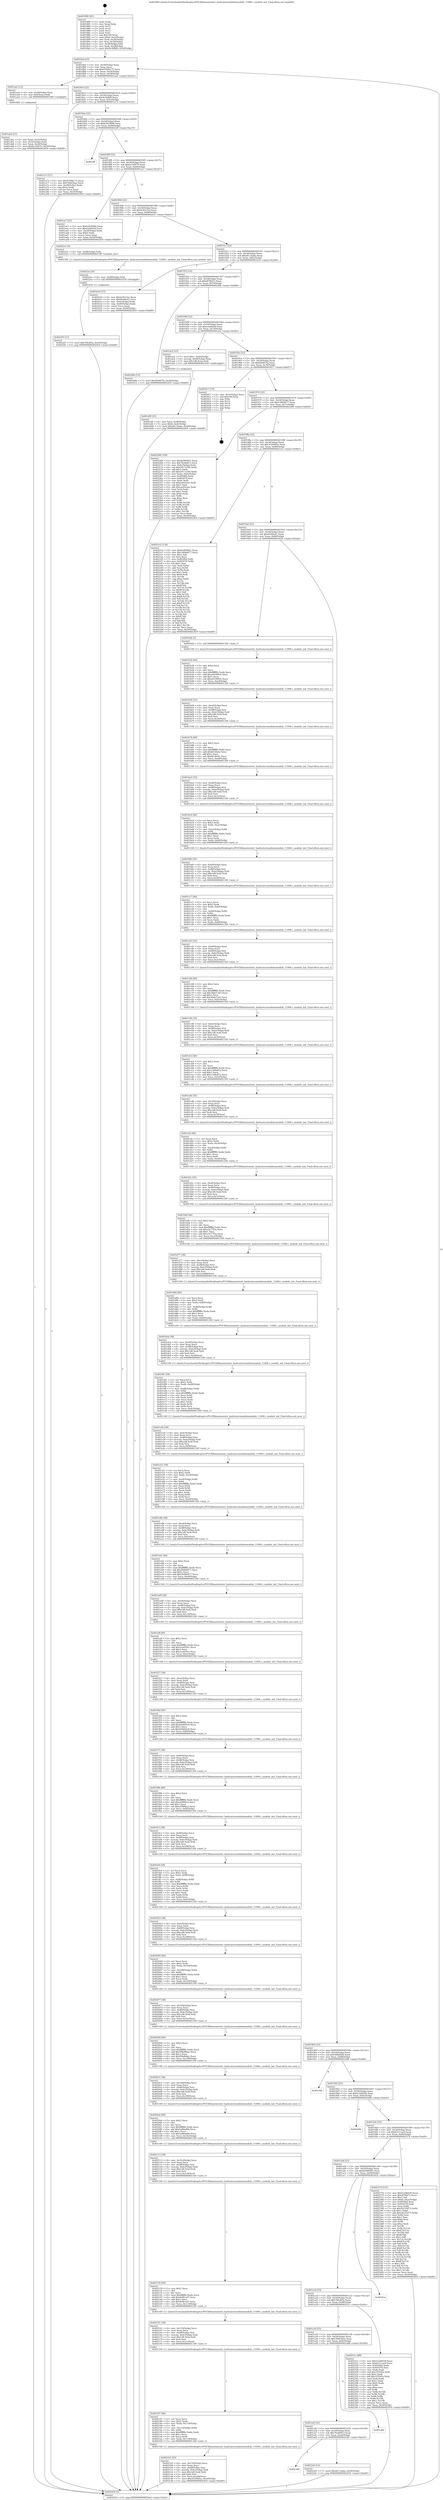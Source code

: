 digraph "0x401880" {
  label = "0x401880 (/mnt/c/Users/mathe/Desktop/tcc/POCII/binaries/extr_hashcatsrcmodulesmodule_11000.c_module_init_Final-ollvm.out::main(0))"
  labelloc = "t"
  node[shape=record]

  Entry [label="",width=0.3,height=0.3,shape=circle,fillcolor=black,style=filled]
  "0x4018ad" [label="{
     0x4018ad [23]\l
     | [instrs]\l
     &nbsp;&nbsp;0x4018ad \<+3\>: mov -0x50(%rbp),%eax\l
     &nbsp;&nbsp;0x4018b0 \<+2\>: mov %eax,%ecx\l
     &nbsp;&nbsp;0x4018b2 \<+6\>: sub $0x9769b175,%ecx\l
     &nbsp;&nbsp;0x4018b8 \<+3\>: mov %eax,-0x54(%rbp)\l
     &nbsp;&nbsp;0x4018bb \<+3\>: mov %ecx,-0x58(%rbp)\l
     &nbsp;&nbsp;0x4018be \<+6\>: je 0000000000401aa5 \<main+0x225\>\l
  }"]
  "0x401aa5" [label="{
     0x401aa5 [13]\l
     | [instrs]\l
     &nbsp;&nbsp;0x401aa5 \<+4\>: mov -0x38(%rbp),%rax\l
     &nbsp;&nbsp;0x401aa9 \<+4\>: mov 0x8(%rax),%rdi\l
     &nbsp;&nbsp;0x401aad \<+5\>: call 0000000000401060 \<atoi@plt\>\l
     | [calls]\l
     &nbsp;&nbsp;0x401060 \{1\} (unknown)\l
  }"]
  "0x4018c4" [label="{
     0x4018c4 [22]\l
     | [instrs]\l
     &nbsp;&nbsp;0x4018c4 \<+5\>: jmp 00000000004018c9 \<main+0x49\>\l
     &nbsp;&nbsp;0x4018c9 \<+3\>: mov -0x54(%rbp),%eax\l
     &nbsp;&nbsp;0x4018cc \<+5\>: sub $0x9e3bffd9,%eax\l
     &nbsp;&nbsp;0x4018d1 \<+3\>: mov %eax,-0x5c(%rbp)\l
     &nbsp;&nbsp;0x4018d4 \<+6\>: je 0000000000401a72 \<main+0x1f2\>\l
  }"]
  Exit [label="",width=0.3,height=0.3,shape=circle,fillcolor=black,style=filled,peripheries=2]
  "0x401a72" [label="{
     0x401a72 [27]\l
     | [instrs]\l
     &nbsp;&nbsp;0x401a72 \<+5\>: mov $0x9769b175,%eax\l
     &nbsp;&nbsp;0x401a77 \<+5\>: mov $0x78445bae,%ecx\l
     &nbsp;&nbsp;0x401a7c \<+3\>: mov -0x28(%rbp),%edx\l
     &nbsp;&nbsp;0x401a7f \<+3\>: cmp $0x2,%edx\l
     &nbsp;&nbsp;0x401a82 \<+3\>: cmovne %ecx,%eax\l
     &nbsp;&nbsp;0x401a85 \<+3\>: mov %eax,-0x50(%rbp)\l
     &nbsp;&nbsp;0x401a88 \<+5\>: jmp 0000000000402459 \<main+0xbd9\>\l
  }"]
  "0x4018da" [label="{
     0x4018da [22]\l
     | [instrs]\l
     &nbsp;&nbsp;0x4018da \<+5\>: jmp 00000000004018df \<main+0x5f\>\l
     &nbsp;&nbsp;0x4018df \<+3\>: mov -0x54(%rbp),%eax\l
     &nbsp;&nbsp;0x4018e2 \<+5\>: sub $0xb3b5f094,%eax\l
     &nbsp;&nbsp;0x4018e7 \<+3\>: mov %eax,-0x60(%rbp)\l
     &nbsp;&nbsp;0x4018ea \<+6\>: je 00000000004022ff \<main+0xa7f\>\l
  }"]
  "0x402459" [label="{
     0x402459 [5]\l
     | [instrs]\l
     &nbsp;&nbsp;0x402459 \<+5\>: jmp 00000000004018ad \<main+0x2d\>\l
  }"]
  "0x401880" [label="{
     0x401880 [45]\l
     | [instrs]\l
     &nbsp;&nbsp;0x401880 \<+1\>: push %rbp\l
     &nbsp;&nbsp;0x401881 \<+3\>: mov %rsp,%rbp\l
     &nbsp;&nbsp;0x401884 \<+2\>: push %r15\l
     &nbsp;&nbsp;0x401886 \<+2\>: push %r14\l
     &nbsp;&nbsp;0x401888 \<+2\>: push %r12\l
     &nbsp;&nbsp;0x40188a \<+1\>: push %rbx\l
     &nbsp;&nbsp;0x40188b \<+7\>: sub $0x100,%rsp\l
     &nbsp;&nbsp;0x401892 \<+7\>: movl $0x0,-0x2c(%rbp)\l
     &nbsp;&nbsp;0x401899 \<+3\>: mov %edi,-0x30(%rbp)\l
     &nbsp;&nbsp;0x40189c \<+4\>: mov %rsi,-0x38(%rbp)\l
     &nbsp;&nbsp;0x4018a0 \<+3\>: mov -0x30(%rbp),%edi\l
     &nbsp;&nbsp;0x4018a3 \<+3\>: mov %edi,-0x28(%rbp)\l
     &nbsp;&nbsp;0x4018a6 \<+7\>: movl $0x9e3bffd9,-0x50(%rbp)\l
  }"]
  "0x401ab2" [label="{
     0x401ab2 [21]\l
     | [instrs]\l
     &nbsp;&nbsp;0x401ab2 \<+3\>: mov %eax,-0x3c(%rbp)\l
     &nbsp;&nbsp;0x401ab5 \<+3\>: mov -0x3c(%rbp),%eax\l
     &nbsp;&nbsp;0x401ab8 \<+3\>: mov %eax,-0x24(%rbp)\l
     &nbsp;&nbsp;0x401abb \<+7\>: movl $0xbc16f479,-0x50(%rbp)\l
     &nbsp;&nbsp;0x401ac2 \<+5\>: jmp 0000000000402459 \<main+0xbd9\>\l
  }"]
  "0x4022f3" [label="{
     0x4022f3 [12]\l
     | [instrs]\l
     &nbsp;&nbsp;0x4022f3 \<+7\>: movl $0x70fcdf3a,-0x50(%rbp)\l
     &nbsp;&nbsp;0x4022fa \<+5\>: jmp 0000000000402459 \<main+0xbd9\>\l
  }"]
  "0x4022ff" [label="{
     0x4022ff\l
  }", style=dashed]
  "0x4018f0" [label="{
     0x4018f0 [22]\l
     | [instrs]\l
     &nbsp;&nbsp;0x4018f0 \<+5\>: jmp 00000000004018f5 \<main+0x75\>\l
     &nbsp;&nbsp;0x4018f5 \<+3\>: mov -0x54(%rbp),%eax\l
     &nbsp;&nbsp;0x4018f8 \<+5\>: sub $0xbc16f479,%eax\l
     &nbsp;&nbsp;0x4018fd \<+3\>: mov %eax,-0x64(%rbp)\l
     &nbsp;&nbsp;0x401900 \<+6\>: je 0000000000401ac7 \<main+0x247\>\l
  }"]
  "0x4022ea" [label="{
     0x4022ea [9]\l
     | [instrs]\l
     &nbsp;&nbsp;0x4022ea \<+4\>: mov -0x48(%rbp),%rdi\l
     &nbsp;&nbsp;0x4022ee \<+5\>: call 0000000000401030 \<free@plt\>\l
     | [calls]\l
     &nbsp;&nbsp;0x401030 \{1\} (unknown)\l
  }"]
  "0x401ac7" [label="{
     0x401ac7 [27]\l
     | [instrs]\l
     &nbsp;&nbsp;0x401ac7 \<+5\>: mov $0xb3b5f094,%eax\l
     &nbsp;&nbsp;0x401acc \<+5\>: mov $0xe2abfd3d,%ecx\l
     &nbsp;&nbsp;0x401ad1 \<+3\>: mov -0x24(%rbp),%edx\l
     &nbsp;&nbsp;0x401ad4 \<+3\>: cmp $0x0,%edx\l
     &nbsp;&nbsp;0x401ad7 \<+3\>: cmove %ecx,%eax\l
     &nbsp;&nbsp;0x401ada \<+3\>: mov %eax,-0x50(%rbp)\l
     &nbsp;&nbsp;0x401add \<+5\>: jmp 0000000000402459 \<main+0xbd9\>\l
  }"]
  "0x401906" [label="{
     0x401906 [22]\l
     | [instrs]\l
     &nbsp;&nbsp;0x401906 \<+5\>: jmp 000000000040190b \<main+0x8b\>\l
     &nbsp;&nbsp;0x40190b \<+3\>: mov -0x54(%rbp),%eax\l
     &nbsp;&nbsp;0x40190e \<+5\>: sub $0xbc95c3ce,%eax\l
     &nbsp;&nbsp;0x401913 \<+3\>: mov %eax,-0x68(%rbp)\l
     &nbsp;&nbsp;0x401916 \<+6\>: je 00000000004022e1 \<main+0xa61\>\l
  }"]
  "0x401a68" [label="{
     0x401a68\l
  }", style=dashed]
  "0x4022e1" [label="{
     0x4022e1 [9]\l
     | [instrs]\l
     &nbsp;&nbsp;0x4022e1 \<+4\>: mov -0x48(%rbp),%rdi\l
     &nbsp;&nbsp;0x4022e5 \<+5\>: call 00000000004013f0 \<module_init\>\l
     | [calls]\l
     &nbsp;&nbsp;0x4013f0 \{1\} (/mnt/c/Users/mathe/Desktop/tcc/POCII/binaries/extr_hashcatsrcmodulesmodule_11000.c_module_init_Final-ollvm.out::module_init)\l
  }"]
  "0x40191c" [label="{
     0x40191c [22]\l
     | [instrs]\l
     &nbsp;&nbsp;0x40191c \<+5\>: jmp 0000000000401921 \<main+0xa1\>\l
     &nbsp;&nbsp;0x401921 \<+3\>: mov -0x54(%rbp),%eax\l
     &nbsp;&nbsp;0x401924 \<+5\>: sub $0xd411ba6a,%eax\l
     &nbsp;&nbsp;0x401929 \<+3\>: mov %eax,-0x6c(%rbp)\l
     &nbsp;&nbsp;0x40192c \<+6\>: je 0000000000401b10 \<main+0x290\>\l
  }"]
  "0x4022d5" [label="{
     0x4022d5 [12]\l
     | [instrs]\l
     &nbsp;&nbsp;0x4022d5 \<+7\>: movl $0xd411ba6a,-0x50(%rbp)\l
     &nbsp;&nbsp;0x4022dc \<+5\>: jmp 0000000000402459 \<main+0xbd9\>\l
  }"]
  "0x401b10" [label="{
     0x401b10 [27]\l
     | [instrs]\l
     &nbsp;&nbsp;0x401b10 \<+5\>: mov $0xbc95c3ce,%eax\l
     &nbsp;&nbsp;0x401b15 \<+5\>: mov $0x4fc86e41,%ecx\l
     &nbsp;&nbsp;0x401b1a \<+3\>: mov -0x4c(%rbp),%edx\l
     &nbsp;&nbsp;0x401b1d \<+3\>: cmp -0x40(%rbp),%edx\l
     &nbsp;&nbsp;0x401b20 \<+3\>: cmovl %ecx,%eax\l
     &nbsp;&nbsp;0x401b23 \<+3\>: mov %eax,-0x50(%rbp)\l
     &nbsp;&nbsp;0x401b26 \<+5\>: jmp 0000000000402459 \<main+0xbd9\>\l
  }"]
  "0x401932" [label="{
     0x401932 [22]\l
     | [instrs]\l
     &nbsp;&nbsp;0x401932 \<+5\>: jmp 0000000000401937 \<main+0xb7\>\l
     &nbsp;&nbsp;0x401937 \<+3\>: mov -0x54(%rbp),%eax\l
     &nbsp;&nbsp;0x40193a \<+5\>: sub $0xdf7fb47c,%eax\l
     &nbsp;&nbsp;0x40193f \<+3\>: mov %eax,-0x70(%rbp)\l
     &nbsp;&nbsp;0x401942 \<+6\>: je 000000000040240b \<main+0xb8b\>\l
  }"]
  "0x401a4f" [label="{
     0x401a4f [25]\l
     | [instrs]\l
     &nbsp;&nbsp;0x401a4f \<+5\>: jmp 0000000000401a54 \<main+0x1d4\>\l
     &nbsp;&nbsp;0x401a54 \<+3\>: mov -0x54(%rbp),%eax\l
     &nbsp;&nbsp;0x401a57 \<+5\>: sub $0x7bcbb813,%eax\l
     &nbsp;&nbsp;0x401a5c \<+6\>: mov %eax,-0xa0(%rbp)\l
     &nbsp;&nbsp;0x401a62 \<+6\>: je 00000000004022d5 \<main+0xa55\>\l
  }"]
  "0x40240b" [label="{
     0x40240b [12]\l
     | [instrs]\l
     &nbsp;&nbsp;0x40240b \<+7\>: movl $0xf2b967fa,-0x50(%rbp)\l
     &nbsp;&nbsp;0x402412 \<+5\>: jmp 0000000000402459 \<main+0xbd9\>\l
  }"]
  "0x401948" [label="{
     0x401948 [22]\l
     | [instrs]\l
     &nbsp;&nbsp;0x401948 \<+5\>: jmp 000000000040194d \<main+0xcd\>\l
     &nbsp;&nbsp;0x40194d \<+3\>: mov -0x54(%rbp),%eax\l
     &nbsp;&nbsp;0x401950 \<+5\>: sub $0xe2abfd3d,%eax\l
     &nbsp;&nbsp;0x401955 \<+3\>: mov %eax,-0x74(%rbp)\l
     &nbsp;&nbsp;0x401958 \<+6\>: je 0000000000401ae2 \<main+0x262\>\l
  }"]
  "0x401a8d" [label="{
     0x401a8d\l
  }", style=dashed]
  "0x401ae2" [label="{
     0x401ae2 [23]\l
     | [instrs]\l
     &nbsp;&nbsp;0x401ae2 \<+7\>: movl $0x1,-0x40(%rbp)\l
     &nbsp;&nbsp;0x401ae9 \<+4\>: movslq -0x40(%rbp),%rax\l
     &nbsp;&nbsp;0x401aed \<+7\>: imul $0x1d8,%rax,%rdi\l
     &nbsp;&nbsp;0x401af4 \<+5\>: call 0000000000401050 \<malloc@plt\>\l
     | [calls]\l
     &nbsp;&nbsp;0x401050 \{1\} (unknown)\l
  }"]
  "0x40195e" [label="{
     0x40195e [22]\l
     | [instrs]\l
     &nbsp;&nbsp;0x40195e \<+5\>: jmp 0000000000401963 \<main+0xe3\>\l
     &nbsp;&nbsp;0x401963 \<+3\>: mov -0x54(%rbp),%eax\l
     &nbsp;&nbsp;0x401966 \<+5\>: sub $0xf2b967fa,%eax\l
     &nbsp;&nbsp;0x40196b \<+3\>: mov %eax,-0x78(%rbp)\l
     &nbsp;&nbsp;0x40196e \<+6\>: je 0000000000402417 \<main+0xb97\>\l
  }"]
  "0x401af9" [label="{
     0x401af9 [23]\l
     | [instrs]\l
     &nbsp;&nbsp;0x401af9 \<+4\>: mov %rax,-0x48(%rbp)\l
     &nbsp;&nbsp;0x401afd \<+7\>: movl $0x0,-0x4c(%rbp)\l
     &nbsp;&nbsp;0x401b04 \<+7\>: movl $0xd411ba6a,-0x50(%rbp)\l
     &nbsp;&nbsp;0x401b0b \<+5\>: jmp 0000000000402459 \<main+0xbd9\>\l
  }"]
  "0x401a36" [label="{
     0x401a36 [25]\l
     | [instrs]\l
     &nbsp;&nbsp;0x401a36 \<+5\>: jmp 0000000000401a3b \<main+0x1bb\>\l
     &nbsp;&nbsp;0x401a3b \<+3\>: mov -0x54(%rbp),%eax\l
     &nbsp;&nbsp;0x401a3e \<+5\>: sub $0x78445bae,%eax\l
     &nbsp;&nbsp;0x401a43 \<+6\>: mov %eax,-0x9c(%rbp)\l
     &nbsp;&nbsp;0x401a49 \<+6\>: je 0000000000401a8d \<main+0x20d\>\l
  }"]
  "0x402417" [label="{
     0x402417 [19]\l
     | [instrs]\l
     &nbsp;&nbsp;0x402417 \<+3\>: mov -0x2c(%rbp),%eax\l
     &nbsp;&nbsp;0x40241a \<+7\>: add $0x100,%rsp\l
     &nbsp;&nbsp;0x402421 \<+1\>: pop %rbx\l
     &nbsp;&nbsp;0x402422 \<+2\>: pop %r12\l
     &nbsp;&nbsp;0x402424 \<+2\>: pop %r14\l
     &nbsp;&nbsp;0x402426 \<+2\>: pop %r15\l
     &nbsp;&nbsp;0x402428 \<+1\>: pop %rbp\l
     &nbsp;&nbsp;0x402429 \<+1\>: ret\l
  }"]
  "0x401974" [label="{
     0x401974 [22]\l
     | [instrs]\l
     &nbsp;&nbsp;0x401974 \<+5\>: jmp 0000000000401979 \<main+0xf9\>\l
     &nbsp;&nbsp;0x401979 \<+3\>: mov -0x54(%rbp),%eax\l
     &nbsp;&nbsp;0x40197c \<+5\>: sub $0x140b4677,%eax\l
     &nbsp;&nbsp;0x401981 \<+3\>: mov %eax,-0x7c(%rbp)\l
     &nbsp;&nbsp;0x401984 \<+6\>: je 0000000000402268 \<main+0x9e8\>\l
  }"]
  "0x40231c" [label="{
     0x40231c [88]\l
     | [instrs]\l
     &nbsp;&nbsp;0x40231c \<+5\>: mov $0x5c2db028,%eax\l
     &nbsp;&nbsp;0x402321 \<+5\>: mov $0x6311cac0,%ecx\l
     &nbsp;&nbsp;0x402326 \<+7\>: mov 0x4050b4,%edx\l
     &nbsp;&nbsp;0x40232d \<+7\>: mov 0x405078,%esi\l
     &nbsp;&nbsp;0x402334 \<+2\>: mov %edx,%edi\l
     &nbsp;&nbsp;0x402336 \<+6\>: sub $0x1f35d5a,%edi\l
     &nbsp;&nbsp;0x40233c \<+3\>: sub $0x1,%edi\l
     &nbsp;&nbsp;0x40233f \<+6\>: add $0x1f35d5a,%edi\l
     &nbsp;&nbsp;0x402345 \<+3\>: imul %edi,%edx\l
     &nbsp;&nbsp;0x402348 \<+3\>: and $0x1,%edx\l
     &nbsp;&nbsp;0x40234b \<+3\>: cmp $0x0,%edx\l
     &nbsp;&nbsp;0x40234e \<+4\>: sete %r8b\l
     &nbsp;&nbsp;0x402352 \<+3\>: cmp $0xa,%esi\l
     &nbsp;&nbsp;0x402355 \<+4\>: setl %r9b\l
     &nbsp;&nbsp;0x402359 \<+3\>: mov %r8b,%r10b\l
     &nbsp;&nbsp;0x40235c \<+3\>: and %r9b,%r10b\l
     &nbsp;&nbsp;0x40235f \<+3\>: xor %r9b,%r8b\l
     &nbsp;&nbsp;0x402362 \<+3\>: or %r8b,%r10b\l
     &nbsp;&nbsp;0x402365 \<+4\>: test $0x1,%r10b\l
     &nbsp;&nbsp;0x402369 \<+3\>: cmovne %ecx,%eax\l
     &nbsp;&nbsp;0x40236c \<+3\>: mov %eax,-0x50(%rbp)\l
     &nbsp;&nbsp;0x40236f \<+5\>: jmp 0000000000402459 \<main+0xbd9\>\l
  }"]
  "0x402268" [label="{
     0x402268 [109]\l
     | [instrs]\l
     &nbsp;&nbsp;0x402268 \<+5\>: mov $0x6e909401,%eax\l
     &nbsp;&nbsp;0x40226d \<+5\>: mov $0x7bcbb813,%ecx\l
     &nbsp;&nbsp;0x402272 \<+3\>: mov -0x4c(%rbp),%edx\l
     &nbsp;&nbsp;0x402275 \<+6\>: sub $0x5917a186,%edx\l
     &nbsp;&nbsp;0x40227b \<+3\>: add $0x1,%edx\l
     &nbsp;&nbsp;0x40227e \<+6\>: add $0x5917a186,%edx\l
     &nbsp;&nbsp;0x402284 \<+3\>: mov %edx,-0x4c(%rbp)\l
     &nbsp;&nbsp;0x402287 \<+7\>: mov 0x4050b4,%edx\l
     &nbsp;&nbsp;0x40228e \<+7\>: mov 0x405078,%esi\l
     &nbsp;&nbsp;0x402295 \<+2\>: mov %edx,%edi\l
     &nbsp;&nbsp;0x402297 \<+6\>: sub $0xaa43e2ee,%edi\l
     &nbsp;&nbsp;0x40229d \<+3\>: sub $0x1,%edi\l
     &nbsp;&nbsp;0x4022a0 \<+6\>: add $0xaa43e2ee,%edi\l
     &nbsp;&nbsp;0x4022a6 \<+3\>: imul %edi,%edx\l
     &nbsp;&nbsp;0x4022a9 \<+3\>: and $0x1,%edx\l
     &nbsp;&nbsp;0x4022ac \<+3\>: cmp $0x0,%edx\l
     &nbsp;&nbsp;0x4022af \<+4\>: sete %r8b\l
     &nbsp;&nbsp;0x4022b3 \<+3\>: cmp $0xa,%esi\l
     &nbsp;&nbsp;0x4022b6 \<+4\>: setl %r9b\l
     &nbsp;&nbsp;0x4022ba \<+3\>: mov %r8b,%r10b\l
     &nbsp;&nbsp;0x4022bd \<+3\>: and %r9b,%r10b\l
     &nbsp;&nbsp;0x4022c0 \<+3\>: xor %r9b,%r8b\l
     &nbsp;&nbsp;0x4022c3 \<+3\>: or %r8b,%r10b\l
     &nbsp;&nbsp;0x4022c6 \<+4\>: test $0x1,%r10b\l
     &nbsp;&nbsp;0x4022ca \<+3\>: cmovne %ecx,%eax\l
     &nbsp;&nbsp;0x4022cd \<+3\>: mov %eax,-0x50(%rbp)\l
     &nbsp;&nbsp;0x4022d0 \<+5\>: jmp 0000000000402459 \<main+0xbd9\>\l
  }"]
  "0x40198a" [label="{
     0x40198a [22]\l
     | [instrs]\l
     &nbsp;&nbsp;0x40198a \<+5\>: jmp 000000000040198f \<main+0x10f\>\l
     &nbsp;&nbsp;0x40198f \<+3\>: mov -0x54(%rbp),%eax\l
     &nbsp;&nbsp;0x401992 \<+5\>: sub $0x35294d5e,%eax\l
     &nbsp;&nbsp;0x401997 \<+3\>: mov %eax,-0x80(%rbp)\l
     &nbsp;&nbsp;0x40199a \<+6\>: je 00000000004021e2 \<main+0x962\>\l
  }"]
  "0x401a1d" [label="{
     0x401a1d [25]\l
     | [instrs]\l
     &nbsp;&nbsp;0x401a1d \<+5\>: jmp 0000000000401a22 \<main+0x1a2\>\l
     &nbsp;&nbsp;0x401a22 \<+3\>: mov -0x54(%rbp),%eax\l
     &nbsp;&nbsp;0x401a25 \<+5\>: sub $0x70fcdf3a,%eax\l
     &nbsp;&nbsp;0x401a2a \<+6\>: mov %eax,-0x98(%rbp)\l
     &nbsp;&nbsp;0x401a30 \<+6\>: je 000000000040231c \<main+0xa9c\>\l
  }"]
  "0x4021e2" [label="{
     0x4021e2 [134]\l
     | [instrs]\l
     &nbsp;&nbsp;0x4021e2 \<+5\>: mov $0x6e909401,%eax\l
     &nbsp;&nbsp;0x4021e7 \<+5\>: mov $0x140b4677,%ecx\l
     &nbsp;&nbsp;0x4021ec \<+2\>: mov $0x1,%dl\l
     &nbsp;&nbsp;0x4021ee \<+2\>: xor %esi,%esi\l
     &nbsp;&nbsp;0x4021f0 \<+7\>: mov 0x4050b4,%edi\l
     &nbsp;&nbsp;0x4021f7 \<+8\>: mov 0x405078,%r8d\l
     &nbsp;&nbsp;0x4021ff \<+3\>: sub $0x1,%esi\l
     &nbsp;&nbsp;0x402202 \<+3\>: mov %edi,%r9d\l
     &nbsp;&nbsp;0x402205 \<+3\>: add %esi,%r9d\l
     &nbsp;&nbsp;0x402208 \<+4\>: imul %r9d,%edi\l
     &nbsp;&nbsp;0x40220c \<+3\>: and $0x1,%edi\l
     &nbsp;&nbsp;0x40220f \<+3\>: cmp $0x0,%edi\l
     &nbsp;&nbsp;0x402212 \<+4\>: sete %r10b\l
     &nbsp;&nbsp;0x402216 \<+4\>: cmp $0xa,%r8d\l
     &nbsp;&nbsp;0x40221a \<+4\>: setl %r11b\l
     &nbsp;&nbsp;0x40221e \<+3\>: mov %r10b,%bl\l
     &nbsp;&nbsp;0x402221 \<+3\>: xor $0xff,%bl\l
     &nbsp;&nbsp;0x402224 \<+3\>: mov %r11b,%r14b\l
     &nbsp;&nbsp;0x402227 \<+4\>: xor $0xff,%r14b\l
     &nbsp;&nbsp;0x40222b \<+3\>: xor $0x1,%dl\l
     &nbsp;&nbsp;0x40222e \<+3\>: mov %bl,%r15b\l
     &nbsp;&nbsp;0x402231 \<+4\>: and $0xff,%r15b\l
     &nbsp;&nbsp;0x402235 \<+3\>: and %dl,%r10b\l
     &nbsp;&nbsp;0x402238 \<+3\>: mov %r14b,%r12b\l
     &nbsp;&nbsp;0x40223b \<+4\>: and $0xff,%r12b\l
     &nbsp;&nbsp;0x40223f \<+3\>: and %dl,%r11b\l
     &nbsp;&nbsp;0x402242 \<+3\>: or %r10b,%r15b\l
     &nbsp;&nbsp;0x402245 \<+3\>: or %r11b,%r12b\l
     &nbsp;&nbsp;0x402248 \<+3\>: xor %r12b,%r15b\l
     &nbsp;&nbsp;0x40224b \<+3\>: or %r14b,%bl\l
     &nbsp;&nbsp;0x40224e \<+3\>: xor $0xff,%bl\l
     &nbsp;&nbsp;0x402251 \<+3\>: or $0x1,%dl\l
     &nbsp;&nbsp;0x402254 \<+2\>: and %dl,%bl\l
     &nbsp;&nbsp;0x402256 \<+3\>: or %bl,%r15b\l
     &nbsp;&nbsp;0x402259 \<+4\>: test $0x1,%r15b\l
     &nbsp;&nbsp;0x40225d \<+3\>: cmovne %ecx,%eax\l
     &nbsp;&nbsp;0x402260 \<+3\>: mov %eax,-0x50(%rbp)\l
     &nbsp;&nbsp;0x402263 \<+5\>: jmp 0000000000402459 \<main+0xbd9\>\l
  }"]
  "0x4019a0" [label="{
     0x4019a0 [25]\l
     | [instrs]\l
     &nbsp;&nbsp;0x4019a0 \<+5\>: jmp 00000000004019a5 \<main+0x125\>\l
     &nbsp;&nbsp;0x4019a5 \<+3\>: mov -0x54(%rbp),%eax\l
     &nbsp;&nbsp;0x4019a8 \<+5\>: sub $0x4fc86e41,%eax\l
     &nbsp;&nbsp;0x4019ad \<+6\>: mov %eax,-0x84(%rbp)\l
     &nbsp;&nbsp;0x4019b3 \<+6\>: je 0000000000401b2b \<main+0x2ab\>\l
  }"]
  "0x40242a" [label="{
     0x40242a\l
  }", style=dashed]
  "0x401b2b" [label="{
     0x401b2b [5]\l
     | [instrs]\l
     &nbsp;&nbsp;0x401b2b \<+5\>: call 0000000000401160 \<next_i\>\l
     | [calls]\l
     &nbsp;&nbsp;0x401160 \{1\} (/mnt/c/Users/mathe/Desktop/tcc/POCII/binaries/extr_hashcatsrcmodulesmodule_11000.c_module_init_Final-ollvm.out::next_i)\l
  }"]
  "0x4019b9" [label="{
     0x4019b9 [25]\l
     | [instrs]\l
     &nbsp;&nbsp;0x4019b9 \<+5\>: jmp 00000000004019be \<main+0x13e\>\l
     &nbsp;&nbsp;0x4019be \<+3\>: mov -0x54(%rbp),%eax\l
     &nbsp;&nbsp;0x4019c1 \<+5\>: sub $0x56fbb6d0,%eax\l
     &nbsp;&nbsp;0x4019c6 \<+6\>: mov %eax,-0x88(%rbp)\l
     &nbsp;&nbsp;0x4019cc \<+6\>: je 000000000040230b \<main+0xa8b\>\l
  }"]
  "0x401b30" [label="{
     0x401b30 [40]\l
     | [instrs]\l
     &nbsp;&nbsp;0x401b30 \<+5\>: mov $0x2,%ecx\l
     &nbsp;&nbsp;0x401b35 \<+1\>: cltd\l
     &nbsp;&nbsp;0x401b36 \<+2\>: idiv %ecx\l
     &nbsp;&nbsp;0x401b38 \<+6\>: imul $0xfffffffe,%edx,%ecx\l
     &nbsp;&nbsp;0x401b3e \<+6\>: add $0xa933083e,%ecx\l
     &nbsp;&nbsp;0x401b44 \<+3\>: add $0x1,%ecx\l
     &nbsp;&nbsp;0x401b47 \<+6\>: sub $0xa933083e,%ecx\l
     &nbsp;&nbsp;0x401b4d \<+6\>: mov %ecx,-0xa4(%rbp)\l
     &nbsp;&nbsp;0x401b53 \<+5\>: call 0000000000401160 \<next_i\>\l
     | [calls]\l
     &nbsp;&nbsp;0x401160 \{1\} (/mnt/c/Users/mathe/Desktop/tcc/POCII/binaries/extr_hashcatsrcmodulesmodule_11000.c_module_init_Final-ollvm.out::next_i)\l
  }"]
  "0x401b58" [label="{
     0x401b58 [35]\l
     | [instrs]\l
     &nbsp;&nbsp;0x401b58 \<+6\>: mov -0xa4(%rbp),%ecx\l
     &nbsp;&nbsp;0x401b5e \<+3\>: imul %eax,%ecx\l
     &nbsp;&nbsp;0x401b61 \<+4\>: mov -0x48(%rbp),%rsi\l
     &nbsp;&nbsp;0x401b65 \<+4\>: movslq -0x4c(%rbp),%rdi\l
     &nbsp;&nbsp;0x401b69 \<+7\>: imul $0x1d8,%rdi,%rdi\l
     &nbsp;&nbsp;0x401b70 \<+3\>: add %rdi,%rsi\l
     &nbsp;&nbsp;0x401b73 \<+3\>: mov %ecx,0x18(%rsi)\l
     &nbsp;&nbsp;0x401b76 \<+5\>: call 0000000000401160 \<next_i\>\l
     | [calls]\l
     &nbsp;&nbsp;0x401160 \{1\} (/mnt/c/Users/mathe/Desktop/tcc/POCII/binaries/extr_hashcatsrcmodulesmodule_11000.c_module_init_Final-ollvm.out::next_i)\l
  }"]
  "0x401b7b" [label="{
     0x401b7b [40]\l
     | [instrs]\l
     &nbsp;&nbsp;0x401b7b \<+5\>: mov $0x2,%ecx\l
     &nbsp;&nbsp;0x401b80 \<+1\>: cltd\l
     &nbsp;&nbsp;0x401b81 \<+2\>: idiv %ecx\l
     &nbsp;&nbsp;0x401b83 \<+6\>: imul $0xfffffffe,%edx,%ecx\l
     &nbsp;&nbsp;0x401b89 \<+6\>: add $0xfd14fa4c,%ecx\l
     &nbsp;&nbsp;0x401b8f \<+3\>: add $0x1,%ecx\l
     &nbsp;&nbsp;0x401b92 \<+6\>: sub $0xfd14fa4c,%ecx\l
     &nbsp;&nbsp;0x401b98 \<+6\>: mov %ecx,-0xa8(%rbp)\l
     &nbsp;&nbsp;0x401b9e \<+5\>: call 0000000000401160 \<next_i\>\l
     | [calls]\l
     &nbsp;&nbsp;0x401160 \{1\} (/mnt/c/Users/mathe/Desktop/tcc/POCII/binaries/extr_hashcatsrcmodulesmodule_11000.c_module_init_Final-ollvm.out::next_i)\l
  }"]
  "0x401ba3" [label="{
     0x401ba3 [35]\l
     | [instrs]\l
     &nbsp;&nbsp;0x401ba3 \<+6\>: mov -0xa8(%rbp),%ecx\l
     &nbsp;&nbsp;0x401ba9 \<+3\>: imul %eax,%ecx\l
     &nbsp;&nbsp;0x401bac \<+4\>: mov -0x48(%rbp),%rsi\l
     &nbsp;&nbsp;0x401bb0 \<+4\>: movslq -0x4c(%rbp),%rdi\l
     &nbsp;&nbsp;0x401bb4 \<+7\>: imul $0x1d8,%rdi,%rdi\l
     &nbsp;&nbsp;0x401bbb \<+3\>: add %rdi,%rsi\l
     &nbsp;&nbsp;0x401bbe \<+3\>: mov %ecx,0x1c(%rsi)\l
     &nbsp;&nbsp;0x401bc1 \<+5\>: call 0000000000401160 \<next_i\>\l
     | [calls]\l
     &nbsp;&nbsp;0x401160 \{1\} (/mnt/c/Users/mathe/Desktop/tcc/POCII/binaries/extr_hashcatsrcmodulesmodule_11000.c_module_init_Final-ollvm.out::next_i)\l
  }"]
  "0x401bc6" [label="{
     0x401bc6 [46]\l
     | [instrs]\l
     &nbsp;&nbsp;0x401bc6 \<+2\>: xor %ecx,%ecx\l
     &nbsp;&nbsp;0x401bc8 \<+5\>: mov $0x2,%edx\l
     &nbsp;&nbsp;0x401bcd \<+6\>: mov %edx,-0xac(%rbp)\l
     &nbsp;&nbsp;0x401bd3 \<+1\>: cltd\l
     &nbsp;&nbsp;0x401bd4 \<+7\>: mov -0xac(%rbp),%r8d\l
     &nbsp;&nbsp;0x401bdb \<+3\>: idiv %r8d\l
     &nbsp;&nbsp;0x401bde \<+6\>: imul $0xfffffffe,%edx,%edx\l
     &nbsp;&nbsp;0x401be4 \<+3\>: sub $0x1,%ecx\l
     &nbsp;&nbsp;0x401be7 \<+2\>: sub %ecx,%edx\l
     &nbsp;&nbsp;0x401be9 \<+6\>: mov %edx,-0xb0(%rbp)\l
     &nbsp;&nbsp;0x401bef \<+5\>: call 0000000000401160 \<next_i\>\l
     | [calls]\l
     &nbsp;&nbsp;0x401160 \{1\} (/mnt/c/Users/mathe/Desktop/tcc/POCII/binaries/extr_hashcatsrcmodulesmodule_11000.c_module_init_Final-ollvm.out::next_i)\l
  }"]
  "0x401bf4" [label="{
     0x401bf4 [35]\l
     | [instrs]\l
     &nbsp;&nbsp;0x401bf4 \<+6\>: mov -0xb0(%rbp),%ecx\l
     &nbsp;&nbsp;0x401bfa \<+3\>: imul %eax,%ecx\l
     &nbsp;&nbsp;0x401bfd \<+4\>: mov -0x48(%rbp),%rsi\l
     &nbsp;&nbsp;0x401c01 \<+4\>: movslq -0x4c(%rbp),%rdi\l
     &nbsp;&nbsp;0x401c05 \<+7\>: imul $0x1d8,%rdi,%rdi\l
     &nbsp;&nbsp;0x401c0c \<+3\>: add %rdi,%rsi\l
     &nbsp;&nbsp;0x401c0f \<+3\>: mov %ecx,0x28(%rsi)\l
     &nbsp;&nbsp;0x401c12 \<+5\>: call 0000000000401160 \<next_i\>\l
     | [calls]\l
     &nbsp;&nbsp;0x401160 \{1\} (/mnt/c/Users/mathe/Desktop/tcc/POCII/binaries/extr_hashcatsrcmodulesmodule_11000.c_module_init_Final-ollvm.out::next_i)\l
  }"]
  "0x401c17" [label="{
     0x401c17 [46]\l
     | [instrs]\l
     &nbsp;&nbsp;0x401c17 \<+2\>: xor %ecx,%ecx\l
     &nbsp;&nbsp;0x401c19 \<+5\>: mov $0x2,%edx\l
     &nbsp;&nbsp;0x401c1e \<+6\>: mov %edx,-0xb4(%rbp)\l
     &nbsp;&nbsp;0x401c24 \<+1\>: cltd\l
     &nbsp;&nbsp;0x401c25 \<+7\>: mov -0xb4(%rbp),%r8d\l
     &nbsp;&nbsp;0x401c2c \<+3\>: idiv %r8d\l
     &nbsp;&nbsp;0x401c2f \<+6\>: imul $0xfffffffe,%edx,%edx\l
     &nbsp;&nbsp;0x401c35 \<+3\>: sub $0x1,%ecx\l
     &nbsp;&nbsp;0x401c38 \<+2\>: sub %ecx,%edx\l
     &nbsp;&nbsp;0x401c3a \<+6\>: mov %edx,-0xb8(%rbp)\l
     &nbsp;&nbsp;0x401c40 \<+5\>: call 0000000000401160 \<next_i\>\l
     | [calls]\l
     &nbsp;&nbsp;0x401160 \{1\} (/mnt/c/Users/mathe/Desktop/tcc/POCII/binaries/extr_hashcatsrcmodulesmodule_11000.c_module_init_Final-ollvm.out::next_i)\l
  }"]
  "0x401c45" [label="{
     0x401c45 [35]\l
     | [instrs]\l
     &nbsp;&nbsp;0x401c45 \<+6\>: mov -0xb8(%rbp),%ecx\l
     &nbsp;&nbsp;0x401c4b \<+3\>: imul %eax,%ecx\l
     &nbsp;&nbsp;0x401c4e \<+4\>: mov -0x48(%rbp),%rsi\l
     &nbsp;&nbsp;0x401c52 \<+4\>: movslq -0x4c(%rbp),%rdi\l
     &nbsp;&nbsp;0x401c56 \<+7\>: imul $0x1d8,%rdi,%rdi\l
     &nbsp;&nbsp;0x401c5d \<+3\>: add %rdi,%rsi\l
     &nbsp;&nbsp;0x401c60 \<+3\>: mov %ecx,0x2c(%rsi)\l
     &nbsp;&nbsp;0x401c63 \<+5\>: call 0000000000401160 \<next_i\>\l
     | [calls]\l
     &nbsp;&nbsp;0x401160 \{1\} (/mnt/c/Users/mathe/Desktop/tcc/POCII/binaries/extr_hashcatsrcmodulesmodule_11000.c_module_init_Final-ollvm.out::next_i)\l
  }"]
  "0x401c68" [label="{
     0x401c68 [40]\l
     | [instrs]\l
     &nbsp;&nbsp;0x401c68 \<+5\>: mov $0x2,%ecx\l
     &nbsp;&nbsp;0x401c6d \<+1\>: cltd\l
     &nbsp;&nbsp;0x401c6e \<+2\>: idiv %ecx\l
     &nbsp;&nbsp;0x401c70 \<+6\>: imul $0xfffffffe,%edx,%ecx\l
     &nbsp;&nbsp;0x401c76 \<+6\>: sub $0x30de13d3,%ecx\l
     &nbsp;&nbsp;0x401c7c \<+3\>: add $0x1,%ecx\l
     &nbsp;&nbsp;0x401c7f \<+6\>: add $0x30de13d3,%ecx\l
     &nbsp;&nbsp;0x401c85 \<+6\>: mov %ecx,-0xbc(%rbp)\l
     &nbsp;&nbsp;0x401c8b \<+5\>: call 0000000000401160 \<next_i\>\l
     | [calls]\l
     &nbsp;&nbsp;0x401160 \{1\} (/mnt/c/Users/mathe/Desktop/tcc/POCII/binaries/extr_hashcatsrcmodulesmodule_11000.c_module_init_Final-ollvm.out::next_i)\l
  }"]
  "0x401c90" [label="{
     0x401c90 [35]\l
     | [instrs]\l
     &nbsp;&nbsp;0x401c90 \<+6\>: mov -0xbc(%rbp),%ecx\l
     &nbsp;&nbsp;0x401c96 \<+3\>: imul %eax,%ecx\l
     &nbsp;&nbsp;0x401c99 \<+4\>: mov -0x48(%rbp),%rsi\l
     &nbsp;&nbsp;0x401c9d \<+4\>: movslq -0x4c(%rbp),%rdi\l
     &nbsp;&nbsp;0x401ca1 \<+7\>: imul $0x1d8,%rdi,%rdi\l
     &nbsp;&nbsp;0x401ca8 \<+3\>: add %rdi,%rsi\l
     &nbsp;&nbsp;0x401cab \<+3\>: mov %ecx,0x30(%rsi)\l
     &nbsp;&nbsp;0x401cae \<+5\>: call 0000000000401160 \<next_i\>\l
     | [calls]\l
     &nbsp;&nbsp;0x401160 \{1\} (/mnt/c/Users/mathe/Desktop/tcc/POCII/binaries/extr_hashcatsrcmodulesmodule_11000.c_module_init_Final-ollvm.out::next_i)\l
  }"]
  "0x401cb3" [label="{
     0x401cb3 [40]\l
     | [instrs]\l
     &nbsp;&nbsp;0x401cb3 \<+5\>: mov $0x2,%ecx\l
     &nbsp;&nbsp;0x401cb8 \<+1\>: cltd\l
     &nbsp;&nbsp;0x401cb9 \<+2\>: idiv %ecx\l
     &nbsp;&nbsp;0x401cbb \<+6\>: imul $0xfffffffe,%edx,%ecx\l
     &nbsp;&nbsp;0x401cc1 \<+6\>: sub $0x1168a87a,%ecx\l
     &nbsp;&nbsp;0x401cc7 \<+3\>: add $0x1,%ecx\l
     &nbsp;&nbsp;0x401cca \<+6\>: add $0x1168a87a,%ecx\l
     &nbsp;&nbsp;0x401cd0 \<+6\>: mov %ecx,-0xc0(%rbp)\l
     &nbsp;&nbsp;0x401cd6 \<+5\>: call 0000000000401160 \<next_i\>\l
     | [calls]\l
     &nbsp;&nbsp;0x401160 \{1\} (/mnt/c/Users/mathe/Desktop/tcc/POCII/binaries/extr_hashcatsrcmodulesmodule_11000.c_module_init_Final-ollvm.out::next_i)\l
  }"]
  "0x401cdb" [label="{
     0x401cdb [35]\l
     | [instrs]\l
     &nbsp;&nbsp;0x401cdb \<+6\>: mov -0xc0(%rbp),%ecx\l
     &nbsp;&nbsp;0x401ce1 \<+3\>: imul %eax,%ecx\l
     &nbsp;&nbsp;0x401ce4 \<+4\>: mov -0x48(%rbp),%rsi\l
     &nbsp;&nbsp;0x401ce8 \<+4\>: movslq -0x4c(%rbp),%rdi\l
     &nbsp;&nbsp;0x401cec \<+7\>: imul $0x1d8,%rdi,%rdi\l
     &nbsp;&nbsp;0x401cf3 \<+3\>: add %rdi,%rsi\l
     &nbsp;&nbsp;0x401cf6 \<+3\>: mov %ecx,0x78(%rsi)\l
     &nbsp;&nbsp;0x401cf9 \<+5\>: call 0000000000401160 \<next_i\>\l
     | [calls]\l
     &nbsp;&nbsp;0x401160 \{1\} (/mnt/c/Users/mathe/Desktop/tcc/POCII/binaries/extr_hashcatsrcmodulesmodule_11000.c_module_init_Final-ollvm.out::next_i)\l
  }"]
  "0x401cfe" [label="{
     0x401cfe [46]\l
     | [instrs]\l
     &nbsp;&nbsp;0x401cfe \<+2\>: xor %ecx,%ecx\l
     &nbsp;&nbsp;0x401d00 \<+5\>: mov $0x2,%edx\l
     &nbsp;&nbsp;0x401d05 \<+6\>: mov %edx,-0xc4(%rbp)\l
     &nbsp;&nbsp;0x401d0b \<+1\>: cltd\l
     &nbsp;&nbsp;0x401d0c \<+7\>: mov -0xc4(%rbp),%r8d\l
     &nbsp;&nbsp;0x401d13 \<+3\>: idiv %r8d\l
     &nbsp;&nbsp;0x401d16 \<+6\>: imul $0xfffffffe,%edx,%edx\l
     &nbsp;&nbsp;0x401d1c \<+3\>: sub $0x1,%ecx\l
     &nbsp;&nbsp;0x401d1f \<+2\>: sub %ecx,%edx\l
     &nbsp;&nbsp;0x401d21 \<+6\>: mov %edx,-0xc8(%rbp)\l
     &nbsp;&nbsp;0x401d27 \<+5\>: call 0000000000401160 \<next_i\>\l
     | [calls]\l
     &nbsp;&nbsp;0x401160 \{1\} (/mnt/c/Users/mathe/Desktop/tcc/POCII/binaries/extr_hashcatsrcmodulesmodule_11000.c_module_init_Final-ollvm.out::next_i)\l
  }"]
  "0x401d2c" [label="{
     0x401d2c [35]\l
     | [instrs]\l
     &nbsp;&nbsp;0x401d2c \<+6\>: mov -0xc8(%rbp),%ecx\l
     &nbsp;&nbsp;0x401d32 \<+3\>: imul %eax,%ecx\l
     &nbsp;&nbsp;0x401d35 \<+4\>: mov -0x48(%rbp),%rsi\l
     &nbsp;&nbsp;0x401d39 \<+4\>: movslq -0x4c(%rbp),%rdi\l
     &nbsp;&nbsp;0x401d3d \<+7\>: imul $0x1d8,%rdi,%rdi\l
     &nbsp;&nbsp;0x401d44 \<+3\>: add %rdi,%rsi\l
     &nbsp;&nbsp;0x401d47 \<+3\>: mov %ecx,0x7c(%rsi)\l
     &nbsp;&nbsp;0x401d4a \<+5\>: call 0000000000401160 \<next_i\>\l
     | [calls]\l
     &nbsp;&nbsp;0x401160 \{1\} (/mnt/c/Users/mathe/Desktop/tcc/POCII/binaries/extr_hashcatsrcmodulesmodule_11000.c_module_init_Final-ollvm.out::next_i)\l
  }"]
  "0x401d4f" [label="{
     0x401d4f [40]\l
     | [instrs]\l
     &nbsp;&nbsp;0x401d4f \<+5\>: mov $0x2,%ecx\l
     &nbsp;&nbsp;0x401d54 \<+1\>: cltd\l
     &nbsp;&nbsp;0x401d55 \<+2\>: idiv %ecx\l
     &nbsp;&nbsp;0x401d57 \<+6\>: imul $0xfffffffe,%edx,%ecx\l
     &nbsp;&nbsp;0x401d5d \<+6\>: sub $0xe3e77f3a,%ecx\l
     &nbsp;&nbsp;0x401d63 \<+3\>: add $0x1,%ecx\l
     &nbsp;&nbsp;0x401d66 \<+6\>: add $0xe3e77f3a,%ecx\l
     &nbsp;&nbsp;0x401d6c \<+6\>: mov %ecx,-0xcc(%rbp)\l
     &nbsp;&nbsp;0x401d72 \<+5\>: call 0000000000401160 \<next_i\>\l
     | [calls]\l
     &nbsp;&nbsp;0x401160 \{1\} (/mnt/c/Users/mathe/Desktop/tcc/POCII/binaries/extr_hashcatsrcmodulesmodule_11000.c_module_init_Final-ollvm.out::next_i)\l
  }"]
  "0x401d77" [label="{
     0x401d77 [38]\l
     | [instrs]\l
     &nbsp;&nbsp;0x401d77 \<+6\>: mov -0xcc(%rbp),%ecx\l
     &nbsp;&nbsp;0x401d7d \<+3\>: imul %eax,%ecx\l
     &nbsp;&nbsp;0x401d80 \<+4\>: mov -0x48(%rbp),%rsi\l
     &nbsp;&nbsp;0x401d84 \<+4\>: movslq -0x4c(%rbp),%rdi\l
     &nbsp;&nbsp;0x401d88 \<+7\>: imul $0x1d8,%rdi,%rdi\l
     &nbsp;&nbsp;0x401d8f \<+3\>: add %rdi,%rsi\l
     &nbsp;&nbsp;0x401d92 \<+6\>: mov %ecx,0x88(%rsi)\l
     &nbsp;&nbsp;0x401d98 \<+5\>: call 0000000000401160 \<next_i\>\l
     | [calls]\l
     &nbsp;&nbsp;0x401160 \{1\} (/mnt/c/Users/mathe/Desktop/tcc/POCII/binaries/extr_hashcatsrcmodulesmodule_11000.c_module_init_Final-ollvm.out::next_i)\l
  }"]
  "0x401d9d" [label="{
     0x401d9d [46]\l
     | [instrs]\l
     &nbsp;&nbsp;0x401d9d \<+2\>: xor %ecx,%ecx\l
     &nbsp;&nbsp;0x401d9f \<+5\>: mov $0x2,%edx\l
     &nbsp;&nbsp;0x401da4 \<+6\>: mov %edx,-0xd0(%rbp)\l
     &nbsp;&nbsp;0x401daa \<+1\>: cltd\l
     &nbsp;&nbsp;0x401dab \<+7\>: mov -0xd0(%rbp),%r8d\l
     &nbsp;&nbsp;0x401db2 \<+3\>: idiv %r8d\l
     &nbsp;&nbsp;0x401db5 \<+6\>: imul $0xfffffffe,%edx,%edx\l
     &nbsp;&nbsp;0x401dbb \<+3\>: sub $0x1,%ecx\l
     &nbsp;&nbsp;0x401dbe \<+2\>: sub %ecx,%edx\l
     &nbsp;&nbsp;0x401dc0 \<+6\>: mov %edx,-0xd4(%rbp)\l
     &nbsp;&nbsp;0x401dc6 \<+5\>: call 0000000000401160 \<next_i\>\l
     | [calls]\l
     &nbsp;&nbsp;0x401160 \{1\} (/mnt/c/Users/mathe/Desktop/tcc/POCII/binaries/extr_hashcatsrcmodulesmodule_11000.c_module_init_Final-ollvm.out::next_i)\l
  }"]
  "0x401dcb" [label="{
     0x401dcb [38]\l
     | [instrs]\l
     &nbsp;&nbsp;0x401dcb \<+6\>: mov -0xd4(%rbp),%ecx\l
     &nbsp;&nbsp;0x401dd1 \<+3\>: imul %eax,%ecx\l
     &nbsp;&nbsp;0x401dd4 \<+4\>: mov -0x48(%rbp),%rsi\l
     &nbsp;&nbsp;0x401dd8 \<+4\>: movslq -0x4c(%rbp),%rdi\l
     &nbsp;&nbsp;0x401ddc \<+7\>: imul $0x1d8,%rdi,%rdi\l
     &nbsp;&nbsp;0x401de3 \<+3\>: add %rdi,%rsi\l
     &nbsp;&nbsp;0x401de6 \<+6\>: mov %ecx,0xc8(%rsi)\l
     &nbsp;&nbsp;0x401dec \<+5\>: call 0000000000401160 \<next_i\>\l
     | [calls]\l
     &nbsp;&nbsp;0x401160 \{1\} (/mnt/c/Users/mathe/Desktop/tcc/POCII/binaries/extr_hashcatsrcmodulesmodule_11000.c_module_init_Final-ollvm.out::next_i)\l
  }"]
  "0x401df1" [label="{
     0x401df1 [58]\l
     | [instrs]\l
     &nbsp;&nbsp;0x401df1 \<+2\>: xor %ecx,%ecx\l
     &nbsp;&nbsp;0x401df3 \<+5\>: mov $0x2,%edx\l
     &nbsp;&nbsp;0x401df8 \<+6\>: mov %edx,-0xd8(%rbp)\l
     &nbsp;&nbsp;0x401dfe \<+1\>: cltd\l
     &nbsp;&nbsp;0x401dff \<+7\>: mov -0xd8(%rbp),%r8d\l
     &nbsp;&nbsp;0x401e06 \<+3\>: idiv %r8d\l
     &nbsp;&nbsp;0x401e09 \<+6\>: imul $0xfffffffe,%edx,%edx\l
     &nbsp;&nbsp;0x401e0f \<+3\>: mov %ecx,%r9d\l
     &nbsp;&nbsp;0x401e12 \<+3\>: sub %edx,%r9d\l
     &nbsp;&nbsp;0x401e15 \<+2\>: mov %ecx,%edx\l
     &nbsp;&nbsp;0x401e17 \<+3\>: sub $0x1,%edx\l
     &nbsp;&nbsp;0x401e1a \<+3\>: add %edx,%r9d\l
     &nbsp;&nbsp;0x401e1d \<+3\>: sub %r9d,%ecx\l
     &nbsp;&nbsp;0x401e20 \<+6\>: mov %ecx,-0xdc(%rbp)\l
     &nbsp;&nbsp;0x401e26 \<+5\>: call 0000000000401160 \<next_i\>\l
     | [calls]\l
     &nbsp;&nbsp;0x401160 \{1\} (/mnt/c/Users/mathe/Desktop/tcc/POCII/binaries/extr_hashcatsrcmodulesmodule_11000.c_module_init_Final-ollvm.out::next_i)\l
  }"]
  "0x401e2b" [label="{
     0x401e2b [38]\l
     | [instrs]\l
     &nbsp;&nbsp;0x401e2b \<+6\>: mov -0xdc(%rbp),%ecx\l
     &nbsp;&nbsp;0x401e31 \<+3\>: imul %eax,%ecx\l
     &nbsp;&nbsp;0x401e34 \<+4\>: mov -0x48(%rbp),%rsi\l
     &nbsp;&nbsp;0x401e38 \<+4\>: movslq -0x4c(%rbp),%rdi\l
     &nbsp;&nbsp;0x401e3c \<+7\>: imul $0x1d8,%rdi,%rdi\l
     &nbsp;&nbsp;0x401e43 \<+3\>: add %rdi,%rsi\l
     &nbsp;&nbsp;0x401e46 \<+6\>: mov %ecx,0xf8(%rsi)\l
     &nbsp;&nbsp;0x401e4c \<+5\>: call 0000000000401160 \<next_i\>\l
     | [calls]\l
     &nbsp;&nbsp;0x401160 \{1\} (/mnt/c/Users/mathe/Desktop/tcc/POCII/binaries/extr_hashcatsrcmodulesmodule_11000.c_module_init_Final-ollvm.out::next_i)\l
  }"]
  "0x401e51" [label="{
     0x401e51 [58]\l
     | [instrs]\l
     &nbsp;&nbsp;0x401e51 \<+2\>: xor %ecx,%ecx\l
     &nbsp;&nbsp;0x401e53 \<+5\>: mov $0x2,%edx\l
     &nbsp;&nbsp;0x401e58 \<+6\>: mov %edx,-0xe0(%rbp)\l
     &nbsp;&nbsp;0x401e5e \<+1\>: cltd\l
     &nbsp;&nbsp;0x401e5f \<+7\>: mov -0xe0(%rbp),%r8d\l
     &nbsp;&nbsp;0x401e66 \<+3\>: idiv %r8d\l
     &nbsp;&nbsp;0x401e69 \<+6\>: imul $0xfffffffe,%edx,%edx\l
     &nbsp;&nbsp;0x401e6f \<+3\>: mov %ecx,%r9d\l
     &nbsp;&nbsp;0x401e72 \<+3\>: sub %edx,%r9d\l
     &nbsp;&nbsp;0x401e75 \<+2\>: mov %ecx,%edx\l
     &nbsp;&nbsp;0x401e77 \<+3\>: sub $0x1,%edx\l
     &nbsp;&nbsp;0x401e7a \<+3\>: add %edx,%r9d\l
     &nbsp;&nbsp;0x401e7d \<+3\>: sub %r9d,%ecx\l
     &nbsp;&nbsp;0x401e80 \<+6\>: mov %ecx,-0xe4(%rbp)\l
     &nbsp;&nbsp;0x401e86 \<+5\>: call 0000000000401160 \<next_i\>\l
     | [calls]\l
     &nbsp;&nbsp;0x401160 \{1\} (/mnt/c/Users/mathe/Desktop/tcc/POCII/binaries/extr_hashcatsrcmodulesmodule_11000.c_module_init_Final-ollvm.out::next_i)\l
  }"]
  "0x401e8b" [label="{
     0x401e8b [38]\l
     | [instrs]\l
     &nbsp;&nbsp;0x401e8b \<+6\>: mov -0xe4(%rbp),%ecx\l
     &nbsp;&nbsp;0x401e91 \<+3\>: imul %eax,%ecx\l
     &nbsp;&nbsp;0x401e94 \<+4\>: mov -0x48(%rbp),%rsi\l
     &nbsp;&nbsp;0x401e98 \<+4\>: movslq -0x4c(%rbp),%rdi\l
     &nbsp;&nbsp;0x401e9c \<+7\>: imul $0x1d8,%rdi,%rdi\l
     &nbsp;&nbsp;0x401ea3 \<+3\>: add %rdi,%rsi\l
     &nbsp;&nbsp;0x401ea6 \<+6\>: mov %ecx,0xfc(%rsi)\l
     &nbsp;&nbsp;0x401eac \<+5\>: call 0000000000401160 \<next_i\>\l
     | [calls]\l
     &nbsp;&nbsp;0x401160 \{1\} (/mnt/c/Users/mathe/Desktop/tcc/POCII/binaries/extr_hashcatsrcmodulesmodule_11000.c_module_init_Final-ollvm.out::next_i)\l
  }"]
  "0x401eb1" [label="{
     0x401eb1 [40]\l
     | [instrs]\l
     &nbsp;&nbsp;0x401eb1 \<+5\>: mov $0x2,%ecx\l
     &nbsp;&nbsp;0x401eb6 \<+1\>: cltd\l
     &nbsp;&nbsp;0x401eb7 \<+2\>: idiv %ecx\l
     &nbsp;&nbsp;0x401eb9 \<+6\>: imul $0xfffffffe,%edx,%ecx\l
     &nbsp;&nbsp;0x401ebf \<+6\>: sub $0x5046b877,%ecx\l
     &nbsp;&nbsp;0x401ec5 \<+3\>: add $0x1,%ecx\l
     &nbsp;&nbsp;0x401ec8 \<+6\>: add $0x5046b877,%ecx\l
     &nbsp;&nbsp;0x401ece \<+6\>: mov %ecx,-0xe8(%rbp)\l
     &nbsp;&nbsp;0x401ed4 \<+5\>: call 0000000000401160 \<next_i\>\l
     | [calls]\l
     &nbsp;&nbsp;0x401160 \{1\} (/mnt/c/Users/mathe/Desktop/tcc/POCII/binaries/extr_hashcatsrcmodulesmodule_11000.c_module_init_Final-ollvm.out::next_i)\l
  }"]
  "0x401ed9" [label="{
     0x401ed9 [38]\l
     | [instrs]\l
     &nbsp;&nbsp;0x401ed9 \<+6\>: mov -0xe8(%rbp),%ecx\l
     &nbsp;&nbsp;0x401edf \<+3\>: imul %eax,%ecx\l
     &nbsp;&nbsp;0x401ee2 \<+4\>: mov -0x48(%rbp),%rsi\l
     &nbsp;&nbsp;0x401ee6 \<+4\>: movslq -0x4c(%rbp),%rdi\l
     &nbsp;&nbsp;0x401eea \<+7\>: imul $0x1d8,%rdi,%rdi\l
     &nbsp;&nbsp;0x401ef1 \<+3\>: add %rdi,%rsi\l
     &nbsp;&nbsp;0x401ef4 \<+6\>: mov %ecx,0x110(%rsi)\l
     &nbsp;&nbsp;0x401efa \<+5\>: call 0000000000401160 \<next_i\>\l
     | [calls]\l
     &nbsp;&nbsp;0x401160 \{1\} (/mnt/c/Users/mathe/Desktop/tcc/POCII/binaries/extr_hashcatsrcmodulesmodule_11000.c_module_init_Final-ollvm.out::next_i)\l
  }"]
  "0x401eff" [label="{
     0x401eff [40]\l
     | [instrs]\l
     &nbsp;&nbsp;0x401eff \<+5\>: mov $0x2,%ecx\l
     &nbsp;&nbsp;0x401f04 \<+1\>: cltd\l
     &nbsp;&nbsp;0x401f05 \<+2\>: idiv %ecx\l
     &nbsp;&nbsp;0x401f07 \<+6\>: imul $0xfffffffe,%edx,%ecx\l
     &nbsp;&nbsp;0x401f0d \<+6\>: add $0x3ca4291c,%ecx\l
     &nbsp;&nbsp;0x401f13 \<+3\>: add $0x1,%ecx\l
     &nbsp;&nbsp;0x401f16 \<+6\>: sub $0x3ca4291c,%ecx\l
     &nbsp;&nbsp;0x401f1c \<+6\>: mov %ecx,-0xec(%rbp)\l
     &nbsp;&nbsp;0x401f22 \<+5\>: call 0000000000401160 \<next_i\>\l
     | [calls]\l
     &nbsp;&nbsp;0x401160 \{1\} (/mnt/c/Users/mathe/Desktop/tcc/POCII/binaries/extr_hashcatsrcmodulesmodule_11000.c_module_init_Final-ollvm.out::next_i)\l
  }"]
  "0x401f27" [label="{
     0x401f27 [38]\l
     | [instrs]\l
     &nbsp;&nbsp;0x401f27 \<+6\>: mov -0xec(%rbp),%ecx\l
     &nbsp;&nbsp;0x401f2d \<+3\>: imul %eax,%ecx\l
     &nbsp;&nbsp;0x401f30 \<+4\>: mov -0x48(%rbp),%rsi\l
     &nbsp;&nbsp;0x401f34 \<+4\>: movslq -0x4c(%rbp),%rdi\l
     &nbsp;&nbsp;0x401f38 \<+7\>: imul $0x1d8,%rdi,%rdi\l
     &nbsp;&nbsp;0x401f3f \<+3\>: add %rdi,%rsi\l
     &nbsp;&nbsp;0x401f42 \<+6\>: mov %ecx,0x128(%rsi)\l
     &nbsp;&nbsp;0x401f48 \<+5\>: call 0000000000401160 \<next_i\>\l
     | [calls]\l
     &nbsp;&nbsp;0x401160 \{1\} (/mnt/c/Users/mathe/Desktop/tcc/POCII/binaries/extr_hashcatsrcmodulesmodule_11000.c_module_init_Final-ollvm.out::next_i)\l
  }"]
  "0x401f4d" [label="{
     0x401f4d [40]\l
     | [instrs]\l
     &nbsp;&nbsp;0x401f4d \<+5\>: mov $0x2,%ecx\l
     &nbsp;&nbsp;0x401f52 \<+1\>: cltd\l
     &nbsp;&nbsp;0x401f53 \<+2\>: idiv %ecx\l
     &nbsp;&nbsp;0x401f55 \<+6\>: imul $0xfffffffe,%edx,%ecx\l
     &nbsp;&nbsp;0x401f5b \<+6\>: add $0x426665c6,%ecx\l
     &nbsp;&nbsp;0x401f61 \<+3\>: add $0x1,%ecx\l
     &nbsp;&nbsp;0x401f64 \<+6\>: sub $0x426665c6,%ecx\l
     &nbsp;&nbsp;0x401f6a \<+6\>: mov %ecx,-0xf0(%rbp)\l
     &nbsp;&nbsp;0x401f70 \<+5\>: call 0000000000401160 \<next_i\>\l
     | [calls]\l
     &nbsp;&nbsp;0x401160 \{1\} (/mnt/c/Users/mathe/Desktop/tcc/POCII/binaries/extr_hashcatsrcmodulesmodule_11000.c_module_init_Final-ollvm.out::next_i)\l
  }"]
  "0x401f75" [label="{
     0x401f75 [38]\l
     | [instrs]\l
     &nbsp;&nbsp;0x401f75 \<+6\>: mov -0xf0(%rbp),%ecx\l
     &nbsp;&nbsp;0x401f7b \<+3\>: imul %eax,%ecx\l
     &nbsp;&nbsp;0x401f7e \<+4\>: mov -0x48(%rbp),%rsi\l
     &nbsp;&nbsp;0x401f82 \<+4\>: movslq -0x4c(%rbp),%rdi\l
     &nbsp;&nbsp;0x401f86 \<+7\>: imul $0x1d8,%rdi,%rdi\l
     &nbsp;&nbsp;0x401f8d \<+3\>: add %rdi,%rsi\l
     &nbsp;&nbsp;0x401f90 \<+6\>: mov %ecx,0x180(%rsi)\l
     &nbsp;&nbsp;0x401f96 \<+5\>: call 0000000000401160 \<next_i\>\l
     | [calls]\l
     &nbsp;&nbsp;0x401160 \{1\} (/mnt/c/Users/mathe/Desktop/tcc/POCII/binaries/extr_hashcatsrcmodulesmodule_11000.c_module_init_Final-ollvm.out::next_i)\l
  }"]
  "0x401f9b" [label="{
     0x401f9b [40]\l
     | [instrs]\l
     &nbsp;&nbsp;0x401f9b \<+5\>: mov $0x2,%ecx\l
     &nbsp;&nbsp;0x401fa0 \<+1\>: cltd\l
     &nbsp;&nbsp;0x401fa1 \<+2\>: idiv %ecx\l
     &nbsp;&nbsp;0x401fa3 \<+6\>: imul $0xfffffffe,%edx,%ecx\l
     &nbsp;&nbsp;0x401fa9 \<+6\>: add $0xa598f4a3,%ecx\l
     &nbsp;&nbsp;0x401faf \<+3\>: add $0x1,%ecx\l
     &nbsp;&nbsp;0x401fb2 \<+6\>: sub $0xa598f4a3,%ecx\l
     &nbsp;&nbsp;0x401fb8 \<+6\>: mov %ecx,-0xf4(%rbp)\l
     &nbsp;&nbsp;0x401fbe \<+5\>: call 0000000000401160 \<next_i\>\l
     | [calls]\l
     &nbsp;&nbsp;0x401160 \{1\} (/mnt/c/Users/mathe/Desktop/tcc/POCII/binaries/extr_hashcatsrcmodulesmodule_11000.c_module_init_Final-ollvm.out::next_i)\l
  }"]
  "0x401fc3" [label="{
     0x401fc3 [38]\l
     | [instrs]\l
     &nbsp;&nbsp;0x401fc3 \<+6\>: mov -0xf4(%rbp),%ecx\l
     &nbsp;&nbsp;0x401fc9 \<+3\>: imul %eax,%ecx\l
     &nbsp;&nbsp;0x401fcc \<+4\>: mov -0x48(%rbp),%rsi\l
     &nbsp;&nbsp;0x401fd0 \<+4\>: movslq -0x4c(%rbp),%rdi\l
     &nbsp;&nbsp;0x401fd4 \<+7\>: imul $0x1d8,%rdi,%rdi\l
     &nbsp;&nbsp;0x401fdb \<+3\>: add %rdi,%rsi\l
     &nbsp;&nbsp;0x401fde \<+6\>: mov %ecx,0x184(%rsi)\l
     &nbsp;&nbsp;0x401fe4 \<+5\>: call 0000000000401160 \<next_i\>\l
     | [calls]\l
     &nbsp;&nbsp;0x401160 \{1\} (/mnt/c/Users/mathe/Desktop/tcc/POCII/binaries/extr_hashcatsrcmodulesmodule_11000.c_module_init_Final-ollvm.out::next_i)\l
  }"]
  "0x401fe9" [label="{
     0x401fe9 [58]\l
     | [instrs]\l
     &nbsp;&nbsp;0x401fe9 \<+2\>: xor %ecx,%ecx\l
     &nbsp;&nbsp;0x401feb \<+5\>: mov $0x2,%edx\l
     &nbsp;&nbsp;0x401ff0 \<+6\>: mov %edx,-0xf8(%rbp)\l
     &nbsp;&nbsp;0x401ff6 \<+1\>: cltd\l
     &nbsp;&nbsp;0x401ff7 \<+7\>: mov -0xf8(%rbp),%r8d\l
     &nbsp;&nbsp;0x401ffe \<+3\>: idiv %r8d\l
     &nbsp;&nbsp;0x402001 \<+6\>: imul $0xfffffffe,%edx,%edx\l
     &nbsp;&nbsp;0x402007 \<+3\>: mov %ecx,%r9d\l
     &nbsp;&nbsp;0x40200a \<+3\>: sub %edx,%r9d\l
     &nbsp;&nbsp;0x40200d \<+2\>: mov %ecx,%edx\l
     &nbsp;&nbsp;0x40200f \<+3\>: sub $0x1,%edx\l
     &nbsp;&nbsp;0x402012 \<+3\>: add %edx,%r9d\l
     &nbsp;&nbsp;0x402015 \<+3\>: sub %r9d,%ecx\l
     &nbsp;&nbsp;0x402018 \<+6\>: mov %ecx,-0xfc(%rbp)\l
     &nbsp;&nbsp;0x40201e \<+5\>: call 0000000000401160 \<next_i\>\l
     | [calls]\l
     &nbsp;&nbsp;0x401160 \{1\} (/mnt/c/Users/mathe/Desktop/tcc/POCII/binaries/extr_hashcatsrcmodulesmodule_11000.c_module_init_Final-ollvm.out::next_i)\l
  }"]
  "0x402023" [label="{
     0x402023 [38]\l
     | [instrs]\l
     &nbsp;&nbsp;0x402023 \<+6\>: mov -0xfc(%rbp),%ecx\l
     &nbsp;&nbsp;0x402029 \<+3\>: imul %eax,%ecx\l
     &nbsp;&nbsp;0x40202c \<+4\>: mov -0x48(%rbp),%rsi\l
     &nbsp;&nbsp;0x402030 \<+4\>: movslq -0x4c(%rbp),%rdi\l
     &nbsp;&nbsp;0x402034 \<+7\>: imul $0x1d8,%rdi,%rdi\l
     &nbsp;&nbsp;0x40203b \<+3\>: add %rdi,%rsi\l
     &nbsp;&nbsp;0x40203e \<+6\>: mov %ecx,0x188(%rsi)\l
     &nbsp;&nbsp;0x402044 \<+5\>: call 0000000000401160 \<next_i\>\l
     | [calls]\l
     &nbsp;&nbsp;0x401160 \{1\} (/mnt/c/Users/mathe/Desktop/tcc/POCII/binaries/extr_hashcatsrcmodulesmodule_11000.c_module_init_Final-ollvm.out::next_i)\l
  }"]
  "0x402049" [label="{
     0x402049 [46]\l
     | [instrs]\l
     &nbsp;&nbsp;0x402049 \<+2\>: xor %ecx,%ecx\l
     &nbsp;&nbsp;0x40204b \<+5\>: mov $0x2,%edx\l
     &nbsp;&nbsp;0x402050 \<+6\>: mov %edx,-0x100(%rbp)\l
     &nbsp;&nbsp;0x402056 \<+1\>: cltd\l
     &nbsp;&nbsp;0x402057 \<+7\>: mov -0x100(%rbp),%r8d\l
     &nbsp;&nbsp;0x40205e \<+3\>: idiv %r8d\l
     &nbsp;&nbsp;0x402061 \<+6\>: imul $0xfffffffe,%edx,%edx\l
     &nbsp;&nbsp;0x402067 \<+3\>: sub $0x1,%ecx\l
     &nbsp;&nbsp;0x40206a \<+2\>: sub %ecx,%edx\l
     &nbsp;&nbsp;0x40206c \<+6\>: mov %edx,-0x104(%rbp)\l
     &nbsp;&nbsp;0x402072 \<+5\>: call 0000000000401160 \<next_i\>\l
     | [calls]\l
     &nbsp;&nbsp;0x401160 \{1\} (/mnt/c/Users/mathe/Desktop/tcc/POCII/binaries/extr_hashcatsrcmodulesmodule_11000.c_module_init_Final-ollvm.out::next_i)\l
  }"]
  "0x402077" [label="{
     0x402077 [38]\l
     | [instrs]\l
     &nbsp;&nbsp;0x402077 \<+6\>: mov -0x104(%rbp),%ecx\l
     &nbsp;&nbsp;0x40207d \<+3\>: imul %eax,%ecx\l
     &nbsp;&nbsp;0x402080 \<+4\>: mov -0x48(%rbp),%rsi\l
     &nbsp;&nbsp;0x402084 \<+4\>: movslq -0x4c(%rbp),%rdi\l
     &nbsp;&nbsp;0x402088 \<+7\>: imul $0x1d8,%rdi,%rdi\l
     &nbsp;&nbsp;0x40208f \<+3\>: add %rdi,%rsi\l
     &nbsp;&nbsp;0x402092 \<+6\>: mov %ecx,0x18c(%rsi)\l
     &nbsp;&nbsp;0x402098 \<+5\>: call 0000000000401160 \<next_i\>\l
     | [calls]\l
     &nbsp;&nbsp;0x401160 \{1\} (/mnt/c/Users/mathe/Desktop/tcc/POCII/binaries/extr_hashcatsrcmodulesmodule_11000.c_module_init_Final-ollvm.out::next_i)\l
  }"]
  "0x40209d" [label="{
     0x40209d [40]\l
     | [instrs]\l
     &nbsp;&nbsp;0x40209d \<+5\>: mov $0x2,%ecx\l
     &nbsp;&nbsp;0x4020a2 \<+1\>: cltd\l
     &nbsp;&nbsp;0x4020a3 \<+2\>: idiv %ecx\l
     &nbsp;&nbsp;0x4020a5 \<+6\>: imul $0xfffffffe,%edx,%ecx\l
     &nbsp;&nbsp;0x4020ab \<+6\>: add $0x99bd8dac,%ecx\l
     &nbsp;&nbsp;0x4020b1 \<+3\>: add $0x1,%ecx\l
     &nbsp;&nbsp;0x4020b4 \<+6\>: sub $0x99bd8dac,%ecx\l
     &nbsp;&nbsp;0x4020ba \<+6\>: mov %ecx,-0x108(%rbp)\l
     &nbsp;&nbsp;0x4020c0 \<+5\>: call 0000000000401160 \<next_i\>\l
     | [calls]\l
     &nbsp;&nbsp;0x401160 \{1\} (/mnt/c/Users/mathe/Desktop/tcc/POCII/binaries/extr_hashcatsrcmodulesmodule_11000.c_module_init_Final-ollvm.out::next_i)\l
  }"]
  "0x4020c5" [label="{
     0x4020c5 [38]\l
     | [instrs]\l
     &nbsp;&nbsp;0x4020c5 \<+6\>: mov -0x108(%rbp),%ecx\l
     &nbsp;&nbsp;0x4020cb \<+3\>: imul %eax,%ecx\l
     &nbsp;&nbsp;0x4020ce \<+4\>: mov -0x48(%rbp),%rsi\l
     &nbsp;&nbsp;0x4020d2 \<+4\>: movslq -0x4c(%rbp),%rdi\l
     &nbsp;&nbsp;0x4020d6 \<+7\>: imul $0x1d8,%rdi,%rdi\l
     &nbsp;&nbsp;0x4020dd \<+3\>: add %rdi,%rsi\l
     &nbsp;&nbsp;0x4020e0 \<+6\>: mov %ecx,0x190(%rsi)\l
     &nbsp;&nbsp;0x4020e6 \<+5\>: call 0000000000401160 \<next_i\>\l
     | [calls]\l
     &nbsp;&nbsp;0x401160 \{1\} (/mnt/c/Users/mathe/Desktop/tcc/POCII/binaries/extr_hashcatsrcmodulesmodule_11000.c_module_init_Final-ollvm.out::next_i)\l
  }"]
  "0x4020eb" [label="{
     0x4020eb [40]\l
     | [instrs]\l
     &nbsp;&nbsp;0x4020eb \<+5\>: mov $0x2,%ecx\l
     &nbsp;&nbsp;0x4020f0 \<+1\>: cltd\l
     &nbsp;&nbsp;0x4020f1 \<+2\>: idiv %ecx\l
     &nbsp;&nbsp;0x4020f3 \<+6\>: imul $0xfffffffe,%edx,%ecx\l
     &nbsp;&nbsp;0x4020f9 \<+6\>: add $0x5a88ad6b,%ecx\l
     &nbsp;&nbsp;0x4020ff \<+3\>: add $0x1,%ecx\l
     &nbsp;&nbsp;0x402102 \<+6\>: sub $0x5a88ad6b,%ecx\l
     &nbsp;&nbsp;0x402108 \<+6\>: mov %ecx,-0x10c(%rbp)\l
     &nbsp;&nbsp;0x40210e \<+5\>: call 0000000000401160 \<next_i\>\l
     | [calls]\l
     &nbsp;&nbsp;0x401160 \{1\} (/mnt/c/Users/mathe/Desktop/tcc/POCII/binaries/extr_hashcatsrcmodulesmodule_11000.c_module_init_Final-ollvm.out::next_i)\l
  }"]
  "0x402113" [label="{
     0x402113 [38]\l
     | [instrs]\l
     &nbsp;&nbsp;0x402113 \<+6\>: mov -0x10c(%rbp),%ecx\l
     &nbsp;&nbsp;0x402119 \<+3\>: imul %eax,%ecx\l
     &nbsp;&nbsp;0x40211c \<+4\>: mov -0x48(%rbp),%rsi\l
     &nbsp;&nbsp;0x402120 \<+4\>: movslq -0x4c(%rbp),%rdi\l
     &nbsp;&nbsp;0x402124 \<+7\>: imul $0x1d8,%rdi,%rdi\l
     &nbsp;&nbsp;0x40212b \<+3\>: add %rdi,%rsi\l
     &nbsp;&nbsp;0x40212e \<+6\>: mov %ecx,0x1c8(%rsi)\l
     &nbsp;&nbsp;0x402134 \<+5\>: call 0000000000401160 \<next_i\>\l
     | [calls]\l
     &nbsp;&nbsp;0x401160 \{1\} (/mnt/c/Users/mathe/Desktop/tcc/POCII/binaries/extr_hashcatsrcmodulesmodule_11000.c_module_init_Final-ollvm.out::next_i)\l
  }"]
  "0x402139" [label="{
     0x402139 [40]\l
     | [instrs]\l
     &nbsp;&nbsp;0x402139 \<+5\>: mov $0x2,%ecx\l
     &nbsp;&nbsp;0x40213e \<+1\>: cltd\l
     &nbsp;&nbsp;0x40213f \<+2\>: idiv %ecx\l
     &nbsp;&nbsp;0x402141 \<+6\>: imul $0xfffffffe,%edx,%ecx\l
     &nbsp;&nbsp;0x402147 \<+6\>: add $0x9e8b1af7,%ecx\l
     &nbsp;&nbsp;0x40214d \<+3\>: add $0x1,%ecx\l
     &nbsp;&nbsp;0x402150 \<+6\>: sub $0x9e8b1af7,%ecx\l
     &nbsp;&nbsp;0x402156 \<+6\>: mov %ecx,-0x110(%rbp)\l
     &nbsp;&nbsp;0x40215c \<+5\>: call 0000000000401160 \<next_i\>\l
     | [calls]\l
     &nbsp;&nbsp;0x401160 \{1\} (/mnt/c/Users/mathe/Desktop/tcc/POCII/binaries/extr_hashcatsrcmodulesmodule_11000.c_module_init_Final-ollvm.out::next_i)\l
  }"]
  "0x402161" [label="{
     0x402161 [38]\l
     | [instrs]\l
     &nbsp;&nbsp;0x402161 \<+6\>: mov -0x110(%rbp),%ecx\l
     &nbsp;&nbsp;0x402167 \<+3\>: imul %eax,%ecx\l
     &nbsp;&nbsp;0x40216a \<+4\>: mov -0x48(%rbp),%rsi\l
     &nbsp;&nbsp;0x40216e \<+4\>: movslq -0x4c(%rbp),%rdi\l
     &nbsp;&nbsp;0x402172 \<+7\>: imul $0x1d8,%rdi,%rdi\l
     &nbsp;&nbsp;0x402179 \<+3\>: add %rdi,%rsi\l
     &nbsp;&nbsp;0x40217c \<+6\>: mov %ecx,0x1cc(%rsi)\l
     &nbsp;&nbsp;0x402182 \<+5\>: call 0000000000401160 \<next_i\>\l
     | [calls]\l
     &nbsp;&nbsp;0x401160 \{1\} (/mnt/c/Users/mathe/Desktop/tcc/POCII/binaries/extr_hashcatsrcmodulesmodule_11000.c_module_init_Final-ollvm.out::next_i)\l
  }"]
  "0x402187" [label="{
     0x402187 [46]\l
     | [instrs]\l
     &nbsp;&nbsp;0x402187 \<+2\>: xor %ecx,%ecx\l
     &nbsp;&nbsp;0x402189 \<+5\>: mov $0x2,%edx\l
     &nbsp;&nbsp;0x40218e \<+6\>: mov %edx,-0x114(%rbp)\l
     &nbsp;&nbsp;0x402194 \<+1\>: cltd\l
     &nbsp;&nbsp;0x402195 \<+7\>: mov -0x114(%rbp),%r8d\l
     &nbsp;&nbsp;0x40219c \<+3\>: idiv %r8d\l
     &nbsp;&nbsp;0x40219f \<+6\>: imul $0xfffffffe,%edx,%edx\l
     &nbsp;&nbsp;0x4021a5 \<+3\>: sub $0x1,%ecx\l
     &nbsp;&nbsp;0x4021a8 \<+2\>: sub %ecx,%edx\l
     &nbsp;&nbsp;0x4021aa \<+6\>: mov %edx,-0x118(%rbp)\l
     &nbsp;&nbsp;0x4021b0 \<+5\>: call 0000000000401160 \<next_i\>\l
     | [calls]\l
     &nbsp;&nbsp;0x401160 \{1\} (/mnt/c/Users/mathe/Desktop/tcc/POCII/binaries/extr_hashcatsrcmodulesmodule_11000.c_module_init_Final-ollvm.out::next_i)\l
  }"]
  "0x4021b5" [label="{
     0x4021b5 [45]\l
     | [instrs]\l
     &nbsp;&nbsp;0x4021b5 \<+6\>: mov -0x118(%rbp),%ecx\l
     &nbsp;&nbsp;0x4021bb \<+3\>: imul %eax,%ecx\l
     &nbsp;&nbsp;0x4021be \<+4\>: mov -0x48(%rbp),%rsi\l
     &nbsp;&nbsp;0x4021c2 \<+4\>: movslq -0x4c(%rbp),%rdi\l
     &nbsp;&nbsp;0x4021c6 \<+7\>: imul $0x1d8,%rdi,%rdi\l
     &nbsp;&nbsp;0x4021cd \<+3\>: add %rdi,%rsi\l
     &nbsp;&nbsp;0x4021d0 \<+6\>: mov %ecx,0x1d0(%rsi)\l
     &nbsp;&nbsp;0x4021d6 \<+7\>: movl $0x35294d5e,-0x50(%rbp)\l
     &nbsp;&nbsp;0x4021dd \<+5\>: jmp 0000000000402459 \<main+0xbd9\>\l
  }"]
  "0x401a04" [label="{
     0x401a04 [25]\l
     | [instrs]\l
     &nbsp;&nbsp;0x401a04 \<+5\>: jmp 0000000000401a09 \<main+0x189\>\l
     &nbsp;&nbsp;0x401a09 \<+3\>: mov -0x54(%rbp),%eax\l
     &nbsp;&nbsp;0x401a0c \<+5\>: sub $0x6e909401,%eax\l
     &nbsp;&nbsp;0x401a11 \<+6\>: mov %eax,-0x94(%rbp)\l
     &nbsp;&nbsp;0x401a17 \<+6\>: je 000000000040242a \<main+0xbaa\>\l
  }"]
  "0x40230b" [label="{
     0x40230b\l
  }", style=dashed]
  "0x4019d2" [label="{
     0x4019d2 [25]\l
     | [instrs]\l
     &nbsp;&nbsp;0x4019d2 \<+5\>: jmp 00000000004019d7 \<main+0x157\>\l
     &nbsp;&nbsp;0x4019d7 \<+3\>: mov -0x54(%rbp),%eax\l
     &nbsp;&nbsp;0x4019da \<+5\>: sub $0x5c2db028,%eax\l
     &nbsp;&nbsp;0x4019df \<+6\>: mov %eax,-0x8c(%rbp)\l
     &nbsp;&nbsp;0x4019e5 \<+6\>: je 000000000040244b \<main+0xbcb\>\l
  }"]
  "0x402374" [label="{
     0x402374 [151]\l
     | [instrs]\l
     &nbsp;&nbsp;0x402374 \<+5\>: mov $0x5c2db028,%eax\l
     &nbsp;&nbsp;0x402379 \<+5\>: mov $0xdf7fb47c,%ecx\l
     &nbsp;&nbsp;0x40237e \<+2\>: mov $0x1,%dl\l
     &nbsp;&nbsp;0x402380 \<+7\>: movl $0x0,-0x2c(%rbp)\l
     &nbsp;&nbsp;0x402387 \<+7\>: mov 0x4050b4,%esi\l
     &nbsp;&nbsp;0x40238e \<+7\>: mov 0x405078,%edi\l
     &nbsp;&nbsp;0x402395 \<+3\>: mov %esi,%r8d\l
     &nbsp;&nbsp;0x402398 \<+7\>: sub $0x5b193d73,%r8d\l
     &nbsp;&nbsp;0x40239f \<+4\>: sub $0x1,%r8d\l
     &nbsp;&nbsp;0x4023a3 \<+7\>: add $0x5b193d73,%r8d\l
     &nbsp;&nbsp;0x4023aa \<+4\>: imul %r8d,%esi\l
     &nbsp;&nbsp;0x4023ae \<+3\>: and $0x1,%esi\l
     &nbsp;&nbsp;0x4023b1 \<+3\>: cmp $0x0,%esi\l
     &nbsp;&nbsp;0x4023b4 \<+4\>: sete %r9b\l
     &nbsp;&nbsp;0x4023b8 \<+3\>: cmp $0xa,%edi\l
     &nbsp;&nbsp;0x4023bb \<+4\>: setl %r10b\l
     &nbsp;&nbsp;0x4023bf \<+3\>: mov %r9b,%r11b\l
     &nbsp;&nbsp;0x4023c2 \<+4\>: xor $0xff,%r11b\l
     &nbsp;&nbsp;0x4023c6 \<+3\>: mov %r10b,%bl\l
     &nbsp;&nbsp;0x4023c9 \<+3\>: xor $0xff,%bl\l
     &nbsp;&nbsp;0x4023cc \<+3\>: xor $0x1,%dl\l
     &nbsp;&nbsp;0x4023cf \<+3\>: mov %r11b,%r14b\l
     &nbsp;&nbsp;0x4023d2 \<+4\>: and $0xff,%r14b\l
     &nbsp;&nbsp;0x4023d6 \<+3\>: and %dl,%r9b\l
     &nbsp;&nbsp;0x4023d9 \<+3\>: mov %bl,%r15b\l
     &nbsp;&nbsp;0x4023dc \<+4\>: and $0xff,%r15b\l
     &nbsp;&nbsp;0x4023e0 \<+3\>: and %dl,%r10b\l
     &nbsp;&nbsp;0x4023e3 \<+3\>: or %r9b,%r14b\l
     &nbsp;&nbsp;0x4023e6 \<+3\>: or %r10b,%r15b\l
     &nbsp;&nbsp;0x4023e9 \<+3\>: xor %r15b,%r14b\l
     &nbsp;&nbsp;0x4023ec \<+3\>: or %bl,%r11b\l
     &nbsp;&nbsp;0x4023ef \<+4\>: xor $0xff,%r11b\l
     &nbsp;&nbsp;0x4023f3 \<+3\>: or $0x1,%dl\l
     &nbsp;&nbsp;0x4023f6 \<+3\>: and %dl,%r11b\l
     &nbsp;&nbsp;0x4023f9 \<+3\>: or %r11b,%r14b\l
     &nbsp;&nbsp;0x4023fc \<+4\>: test $0x1,%r14b\l
     &nbsp;&nbsp;0x402400 \<+3\>: cmovne %ecx,%eax\l
     &nbsp;&nbsp;0x402403 \<+3\>: mov %eax,-0x50(%rbp)\l
     &nbsp;&nbsp;0x402406 \<+5\>: jmp 0000000000402459 \<main+0xbd9\>\l
  }"]
  "0x40244b" [label="{
     0x40244b\l
  }", style=dashed]
  "0x4019eb" [label="{
     0x4019eb [25]\l
     | [instrs]\l
     &nbsp;&nbsp;0x4019eb \<+5\>: jmp 00000000004019f0 \<main+0x170\>\l
     &nbsp;&nbsp;0x4019f0 \<+3\>: mov -0x54(%rbp),%eax\l
     &nbsp;&nbsp;0x4019f3 \<+5\>: sub $0x6311cac0,%eax\l
     &nbsp;&nbsp;0x4019f8 \<+6\>: mov %eax,-0x90(%rbp)\l
     &nbsp;&nbsp;0x4019fe \<+6\>: je 0000000000402374 \<main+0xaf4\>\l
  }"]
  Entry -> "0x401880" [label=" 1"]
  "0x4018ad" -> "0x401aa5" [label=" 1"]
  "0x4018ad" -> "0x4018c4" [label=" 14"]
  "0x402417" -> Exit [label=" 1"]
  "0x4018c4" -> "0x401a72" [label=" 1"]
  "0x4018c4" -> "0x4018da" [label=" 13"]
  "0x401a72" -> "0x402459" [label=" 1"]
  "0x401880" -> "0x4018ad" [label=" 1"]
  "0x402459" -> "0x4018ad" [label=" 14"]
  "0x401aa5" -> "0x401ab2" [label=" 1"]
  "0x401ab2" -> "0x402459" [label=" 1"]
  "0x40240b" -> "0x402459" [label=" 1"]
  "0x4018da" -> "0x4022ff" [label=" 0"]
  "0x4018da" -> "0x4018f0" [label=" 13"]
  "0x402374" -> "0x402459" [label=" 1"]
  "0x4018f0" -> "0x401ac7" [label=" 1"]
  "0x4018f0" -> "0x401906" [label=" 12"]
  "0x401ac7" -> "0x402459" [label=" 1"]
  "0x40231c" -> "0x402459" [label=" 1"]
  "0x401906" -> "0x4022e1" [label=" 1"]
  "0x401906" -> "0x40191c" [label=" 11"]
  "0x4022f3" -> "0x402459" [label=" 1"]
  "0x40191c" -> "0x401b10" [label=" 2"]
  "0x40191c" -> "0x401932" [label=" 9"]
  "0x4022ea" -> "0x4022f3" [label=" 1"]
  "0x401932" -> "0x40240b" [label=" 1"]
  "0x401932" -> "0x401948" [label=" 8"]
  "0x4022d5" -> "0x402459" [label=" 1"]
  "0x401948" -> "0x401ae2" [label=" 1"]
  "0x401948" -> "0x40195e" [label=" 7"]
  "0x401ae2" -> "0x401af9" [label=" 1"]
  "0x401af9" -> "0x402459" [label=" 1"]
  "0x401b10" -> "0x402459" [label=" 2"]
  "0x401a4f" -> "0x401a68" [label=" 0"]
  "0x40195e" -> "0x402417" [label=" 1"]
  "0x40195e" -> "0x401974" [label=" 6"]
  "0x4022e1" -> "0x4022ea" [label=" 1"]
  "0x401974" -> "0x402268" [label=" 1"]
  "0x401974" -> "0x40198a" [label=" 5"]
  "0x401a36" -> "0x401a4f" [label=" 1"]
  "0x40198a" -> "0x4021e2" [label=" 1"]
  "0x40198a" -> "0x4019a0" [label=" 4"]
  "0x401a4f" -> "0x4022d5" [label=" 1"]
  "0x4019a0" -> "0x401b2b" [label=" 1"]
  "0x4019a0" -> "0x4019b9" [label=" 3"]
  "0x401b2b" -> "0x401b30" [label=" 1"]
  "0x401b30" -> "0x401b58" [label=" 1"]
  "0x401b58" -> "0x401b7b" [label=" 1"]
  "0x401b7b" -> "0x401ba3" [label=" 1"]
  "0x401ba3" -> "0x401bc6" [label=" 1"]
  "0x401bc6" -> "0x401bf4" [label=" 1"]
  "0x401bf4" -> "0x401c17" [label=" 1"]
  "0x401c17" -> "0x401c45" [label=" 1"]
  "0x401c45" -> "0x401c68" [label=" 1"]
  "0x401c68" -> "0x401c90" [label=" 1"]
  "0x401c90" -> "0x401cb3" [label=" 1"]
  "0x401cb3" -> "0x401cdb" [label=" 1"]
  "0x401cdb" -> "0x401cfe" [label=" 1"]
  "0x401cfe" -> "0x401d2c" [label=" 1"]
  "0x401d2c" -> "0x401d4f" [label=" 1"]
  "0x401d4f" -> "0x401d77" [label=" 1"]
  "0x401d77" -> "0x401d9d" [label=" 1"]
  "0x401d9d" -> "0x401dcb" [label=" 1"]
  "0x401dcb" -> "0x401df1" [label=" 1"]
  "0x401df1" -> "0x401e2b" [label=" 1"]
  "0x401e2b" -> "0x401e51" [label=" 1"]
  "0x401e51" -> "0x401e8b" [label=" 1"]
  "0x401e8b" -> "0x401eb1" [label=" 1"]
  "0x401eb1" -> "0x401ed9" [label=" 1"]
  "0x401ed9" -> "0x401eff" [label=" 1"]
  "0x401eff" -> "0x401f27" [label=" 1"]
  "0x401f27" -> "0x401f4d" [label=" 1"]
  "0x401f4d" -> "0x401f75" [label=" 1"]
  "0x401f75" -> "0x401f9b" [label=" 1"]
  "0x401f9b" -> "0x401fc3" [label=" 1"]
  "0x401fc3" -> "0x401fe9" [label=" 1"]
  "0x401fe9" -> "0x402023" [label=" 1"]
  "0x402023" -> "0x402049" [label=" 1"]
  "0x402049" -> "0x402077" [label=" 1"]
  "0x402077" -> "0x40209d" [label=" 1"]
  "0x40209d" -> "0x4020c5" [label=" 1"]
  "0x4020c5" -> "0x4020eb" [label=" 1"]
  "0x4020eb" -> "0x402113" [label=" 1"]
  "0x402113" -> "0x402139" [label=" 1"]
  "0x402139" -> "0x402161" [label=" 1"]
  "0x402161" -> "0x402187" [label=" 1"]
  "0x402187" -> "0x4021b5" [label=" 1"]
  "0x4021b5" -> "0x402459" [label=" 1"]
  "0x4021e2" -> "0x402459" [label=" 1"]
  "0x402268" -> "0x402459" [label=" 1"]
  "0x401a1d" -> "0x401a36" [label=" 1"]
  "0x4019b9" -> "0x40230b" [label=" 0"]
  "0x4019b9" -> "0x4019d2" [label=" 3"]
  "0x401a36" -> "0x401a8d" [label=" 0"]
  "0x4019d2" -> "0x40244b" [label=" 0"]
  "0x4019d2" -> "0x4019eb" [label=" 3"]
  "0x401a04" -> "0x401a1d" [label=" 2"]
  "0x4019eb" -> "0x402374" [label=" 1"]
  "0x4019eb" -> "0x401a04" [label=" 2"]
  "0x401a1d" -> "0x40231c" [label=" 1"]
  "0x401a04" -> "0x40242a" [label=" 0"]
}
